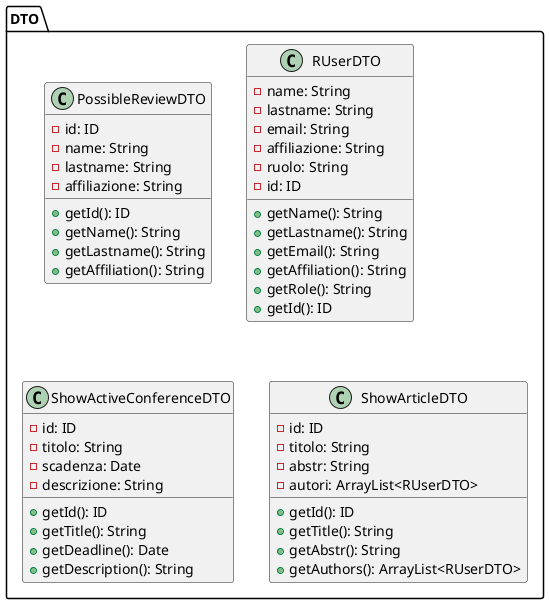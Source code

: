 @startuml
package DTO{

    class PossibleReviewDTO {
        - id: ID 
        - name: String
        - lastname: String
        - affiliazione: String
        + getId(): ID
        + getName(): String
        + getLastname(): String
        + getAffiliation(): String
    }

    class RUserDTO {
        - name: String
        - lastname: String
        - email: String
        - affiliazione: String
        - ruolo: String
        - id: ID
        + getName(): String
        + getLastname(): String
        + getEmail(): String
        + getAffiliation(): String
        + getRole(): String
        + getId(): ID
    }

    class ShowActiveConferenceDTO {
        - id: ID 
        - titolo: String
        - scadenza: Date
        - descrizione: String
        + getId(): ID
        + getTitle(): String
        + getDeadline(): Date
        + getDescription(): String
    }

    class ShowArticleDTO {
        - id: ID 
        - titolo: String
        - abstr: String
        - autori: ArrayList<RUserDTO>
        + getId(): ID
        + getTitle(): String
        + getAbstr(): String
        +getAuthors(): ArrayList<RUserDTO>
    }

}
@enduml